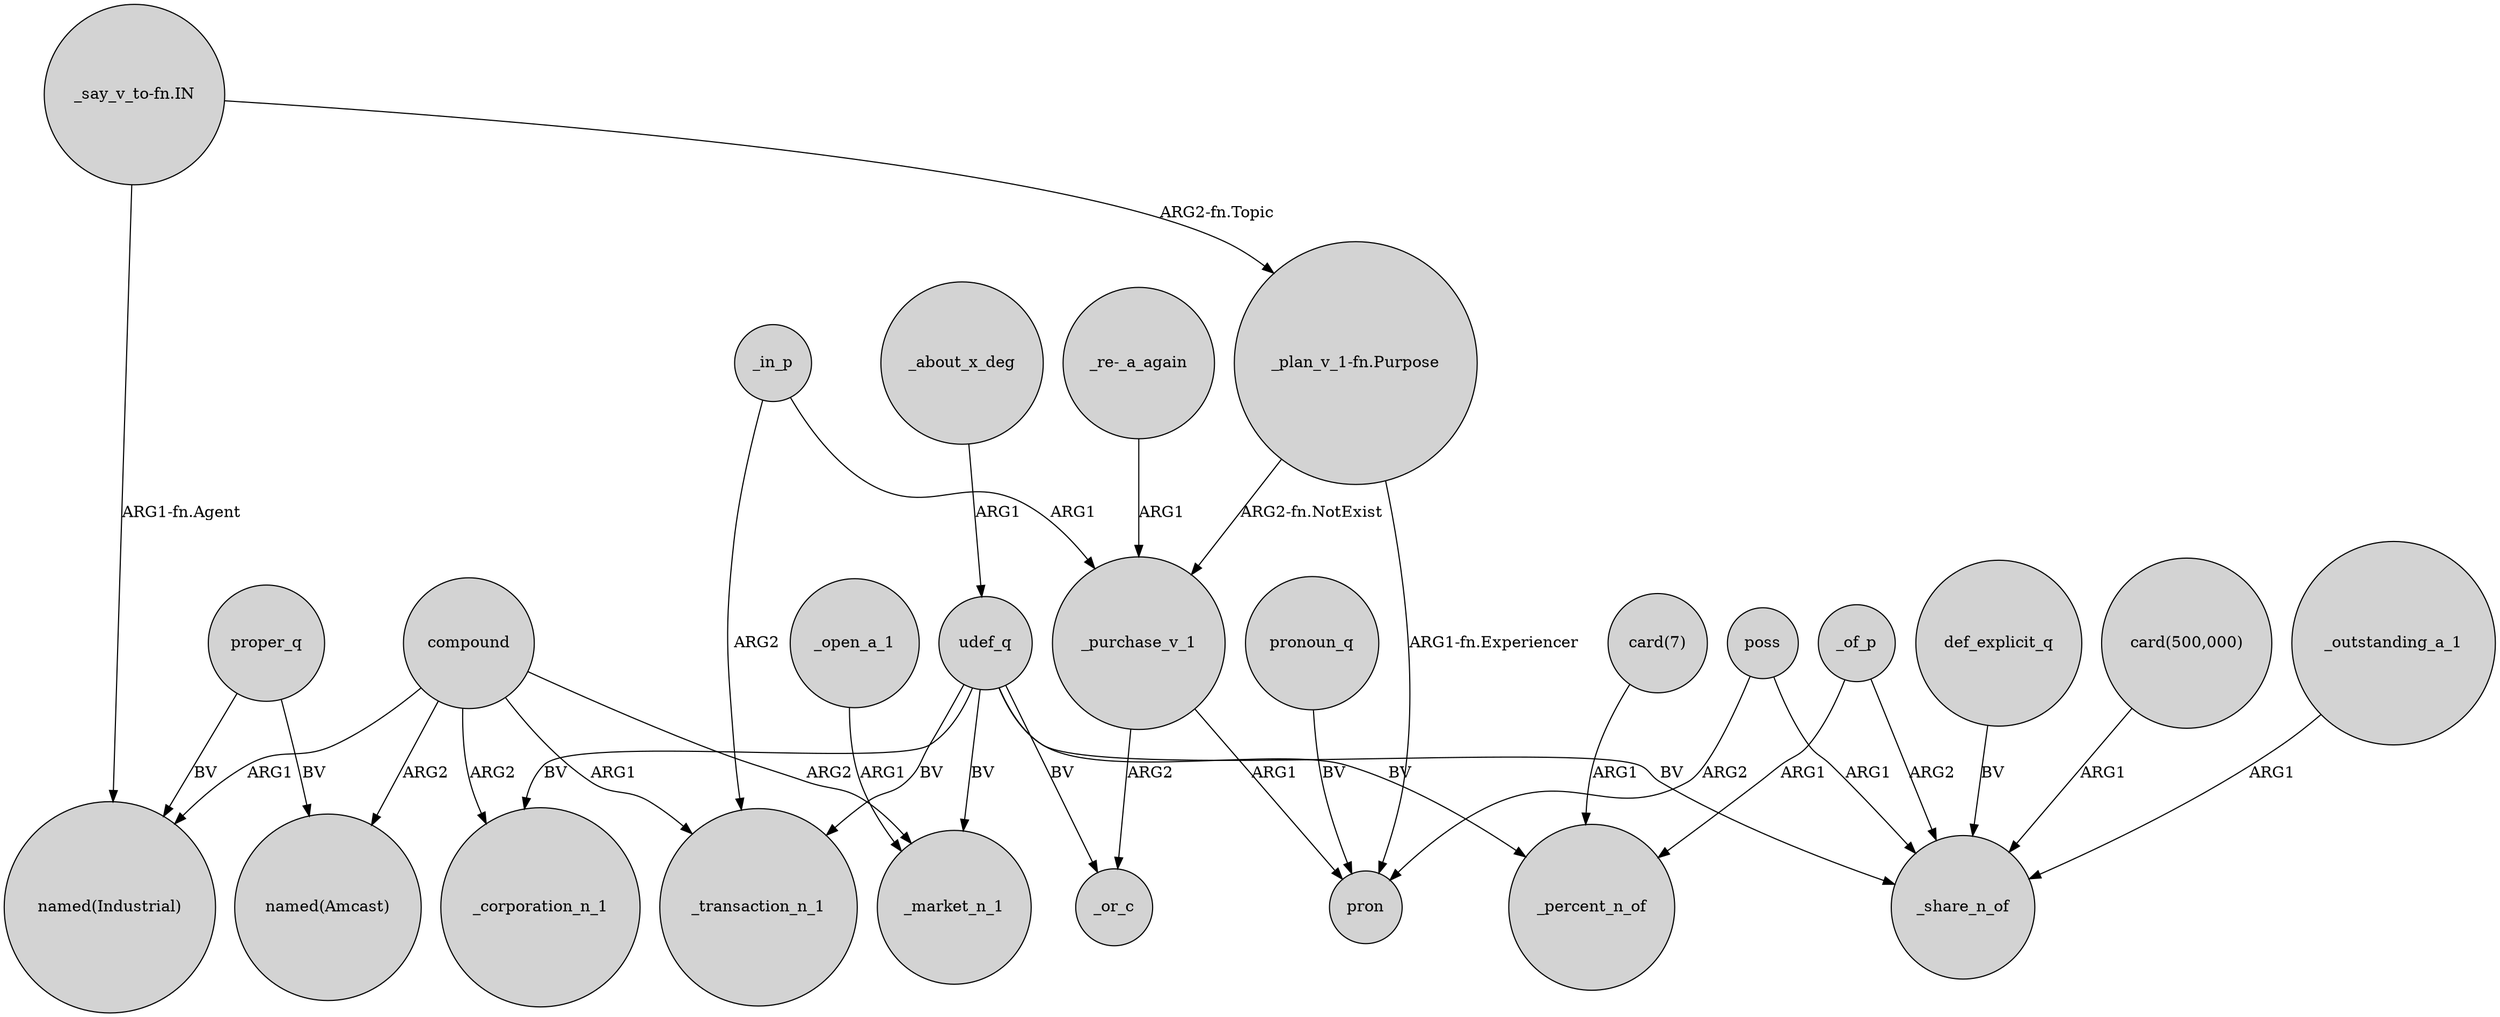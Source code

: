 digraph {
	node [shape=circle style=filled]
	compound -> "named(Industrial)" [label=ARG1]
	"_re-_a_again" -> _purchase_v_1 [label=ARG1]
	compound -> _market_n_1 [label=ARG2]
	poss -> pron [label=ARG2]
	_purchase_v_1 -> pron [label=ARG1]
	proper_q -> "named(Amcast)" [label=BV]
	_in_p -> _purchase_v_1 [label=ARG1]
	"card(7)" -> _percent_n_of [label=ARG1]
	"_plan_v_1-fn.Purpose" -> pron [label="ARG1-fn.Experiencer"]
	compound -> _corporation_n_1 [label=ARG2]
	_purchase_v_1 -> _or_c [label=ARG2]
	udef_q -> _market_n_1 [label=BV]
	udef_q -> _or_c [label=BV]
	_about_x_deg -> udef_q [label=ARG1]
	"_say_v_to-fn.IN" -> "_plan_v_1-fn.Purpose" [label="ARG2-fn.Topic"]
	_in_p -> _transaction_n_1 [label=ARG2]
	_outstanding_a_1 -> _share_n_of [label=ARG1]
	_of_p -> _percent_n_of [label=ARG1]
	pronoun_q -> pron [label=BV]
	udef_q -> _corporation_n_1 [label=BV]
	proper_q -> "named(Industrial)" [label=BV]
	_open_a_1 -> _market_n_1 [label=ARG1]
	udef_q -> _transaction_n_1 [label=BV]
	"_say_v_to-fn.IN" -> "named(Industrial)" [label="ARG1-fn.Agent"]
	"_plan_v_1-fn.Purpose" -> _purchase_v_1 [label="ARG2-fn.NotExist"]
	udef_q -> _share_n_of [label=BV]
	compound -> _transaction_n_1 [label=ARG1]
	_of_p -> _share_n_of [label=ARG2]
	udef_q -> _percent_n_of [label=BV]
	compound -> "named(Amcast)" [label=ARG2]
	poss -> _share_n_of [label=ARG1]
	def_explicit_q -> _share_n_of [label=BV]
	"card(500,000)" -> _share_n_of [label=ARG1]
}
